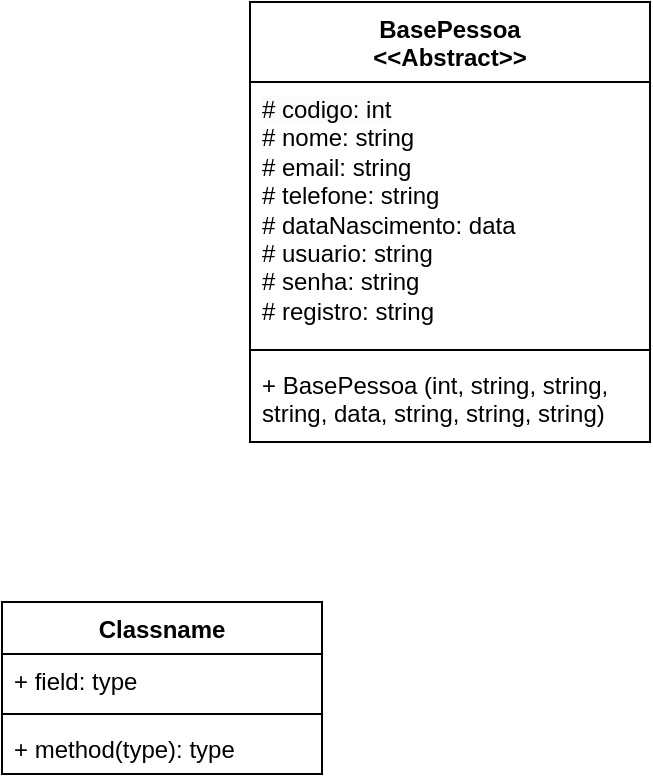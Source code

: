<mxfile version="21.7.1" type="github">
  <diagram name="Página-1" id="UXwQX8fIZrax3N1gDrab">
    <mxGraphModel dx="926" dy="514" grid="1" gridSize="10" guides="1" tooltips="1" connect="1" arrows="1" fold="1" page="1" pageScale="1" pageWidth="827" pageHeight="1169" math="0" shadow="0">
      <root>
        <mxCell id="0" />
        <mxCell id="1" parent="0" />
        <mxCell id="1_XHkhCDCUuYmVbA0wQ1-9" value="BasePessoa&lt;br&gt;&amp;lt;&amp;lt;Abstract&amp;gt;&amp;gt;" style="swimlane;fontStyle=1;align=center;verticalAlign=top;childLayout=stackLayout;horizontal=1;startSize=40;horizontalStack=0;resizeParent=1;resizeParentMax=0;resizeLast=0;collapsible=1;marginBottom=0;whiteSpace=wrap;html=1;" vertex="1" parent="1">
          <mxGeometry x="314" y="40" width="200" height="220" as="geometry" />
        </mxCell>
        <mxCell id="1_XHkhCDCUuYmVbA0wQ1-10" value="&lt;span style=&quot;color: rgb(0, 0, 0); font-family: Helvetica; font-size: 12px; font-style: normal; font-variant-ligatures: normal; font-variant-caps: normal; font-weight: 400; letter-spacing: normal; orphans: 2; text-align: left; text-indent: 0px; text-transform: none; widows: 2; word-spacing: 0px; -webkit-text-stroke-width: 0px; background-color: rgb(251, 251, 251); text-decoration-thickness: initial; text-decoration-style: initial; text-decoration-color: initial; float: none; display: inline !important;&quot;&gt;# codigo: int&lt;br&gt;&lt;/span&gt;# nome: string&lt;br&gt;# email: string&lt;br&gt;# telefone: string&lt;br&gt;# dataNascimento: data&lt;br&gt;# usuario: string&lt;br&gt;# senha: string&lt;br&gt;# registro: string" style="text;strokeColor=none;fillColor=none;align=left;verticalAlign=top;spacingLeft=4;spacingRight=4;overflow=hidden;rotatable=0;points=[[0,0.5],[1,0.5]];portConstraint=eastwest;whiteSpace=wrap;html=1;" vertex="1" parent="1_XHkhCDCUuYmVbA0wQ1-9">
          <mxGeometry y="40" width="200" height="130" as="geometry" />
        </mxCell>
        <mxCell id="1_XHkhCDCUuYmVbA0wQ1-11" value="" style="line;strokeWidth=1;fillColor=none;align=left;verticalAlign=middle;spacingTop=-1;spacingLeft=3;spacingRight=3;rotatable=0;labelPosition=right;points=[];portConstraint=eastwest;strokeColor=inherit;" vertex="1" parent="1_XHkhCDCUuYmVbA0wQ1-9">
          <mxGeometry y="170" width="200" height="8" as="geometry" />
        </mxCell>
        <mxCell id="1_XHkhCDCUuYmVbA0wQ1-12" value="+ BasePessoa (int, string, string, string, data, string, string, string)" style="text;strokeColor=none;fillColor=none;align=left;verticalAlign=top;spacingLeft=4;spacingRight=4;overflow=hidden;rotatable=0;points=[[0,0.5],[1,0.5]];portConstraint=eastwest;whiteSpace=wrap;html=1;" vertex="1" parent="1_XHkhCDCUuYmVbA0wQ1-9">
          <mxGeometry y="178" width="200" height="42" as="geometry" />
        </mxCell>
        <mxCell id="1_XHkhCDCUuYmVbA0wQ1-13" value="Classname" style="swimlane;fontStyle=1;align=center;verticalAlign=top;childLayout=stackLayout;horizontal=1;startSize=26;horizontalStack=0;resizeParent=1;resizeParentMax=0;resizeLast=0;collapsible=1;marginBottom=0;whiteSpace=wrap;html=1;" vertex="1" parent="1">
          <mxGeometry x="190" y="340" width="160" height="86" as="geometry" />
        </mxCell>
        <mxCell id="1_XHkhCDCUuYmVbA0wQ1-14" value="+ field: type" style="text;strokeColor=none;fillColor=none;align=left;verticalAlign=top;spacingLeft=4;spacingRight=4;overflow=hidden;rotatable=0;points=[[0,0.5],[1,0.5]];portConstraint=eastwest;whiteSpace=wrap;html=1;" vertex="1" parent="1_XHkhCDCUuYmVbA0wQ1-13">
          <mxGeometry y="26" width="160" height="26" as="geometry" />
        </mxCell>
        <mxCell id="1_XHkhCDCUuYmVbA0wQ1-15" value="" style="line;strokeWidth=1;fillColor=none;align=left;verticalAlign=middle;spacingTop=-1;spacingLeft=3;spacingRight=3;rotatable=0;labelPosition=right;points=[];portConstraint=eastwest;strokeColor=inherit;" vertex="1" parent="1_XHkhCDCUuYmVbA0wQ1-13">
          <mxGeometry y="52" width="160" height="8" as="geometry" />
        </mxCell>
        <mxCell id="1_XHkhCDCUuYmVbA0wQ1-16" value="+ method(type): type" style="text;strokeColor=none;fillColor=none;align=left;verticalAlign=top;spacingLeft=4;spacingRight=4;overflow=hidden;rotatable=0;points=[[0,0.5],[1,0.5]];portConstraint=eastwest;whiteSpace=wrap;html=1;" vertex="1" parent="1_XHkhCDCUuYmVbA0wQ1-13">
          <mxGeometry y="60" width="160" height="26" as="geometry" />
        </mxCell>
      </root>
    </mxGraphModel>
  </diagram>
</mxfile>
